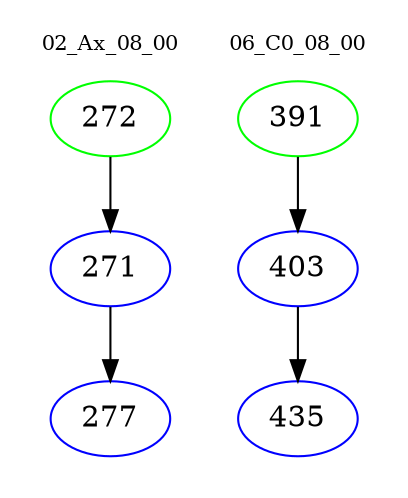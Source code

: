 digraph{
subgraph cluster_0 {
color = white
label = "02_Ax_08_00";
fontsize=10;
T0_272 [label="272", color="green"]
T0_272 -> T0_271 [color="black"]
T0_271 [label="271", color="blue"]
T0_271 -> T0_277 [color="black"]
T0_277 [label="277", color="blue"]
}
subgraph cluster_1 {
color = white
label = "06_C0_08_00";
fontsize=10;
T1_391 [label="391", color="green"]
T1_391 -> T1_403 [color="black"]
T1_403 [label="403", color="blue"]
T1_403 -> T1_435 [color="black"]
T1_435 [label="435", color="blue"]
}
}
